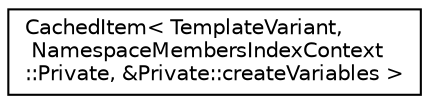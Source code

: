 digraph "Graphical Class Hierarchy"
{
 // LATEX_PDF_SIZE
  edge [fontname="Helvetica",fontsize="10",labelfontname="Helvetica",labelfontsize="10"];
  node [fontname="Helvetica",fontsize="10",shape=record];
  rankdir="LR";
  Node0 [label="CachedItem\< TemplateVariant,\l NamespaceMembersIndexContext\l::Private, &Private::createVariables \>",height=0.2,width=0.4,color="black", fillcolor="white", style="filled",URL="$classCachedItem.html",tooltip=" "];
}
